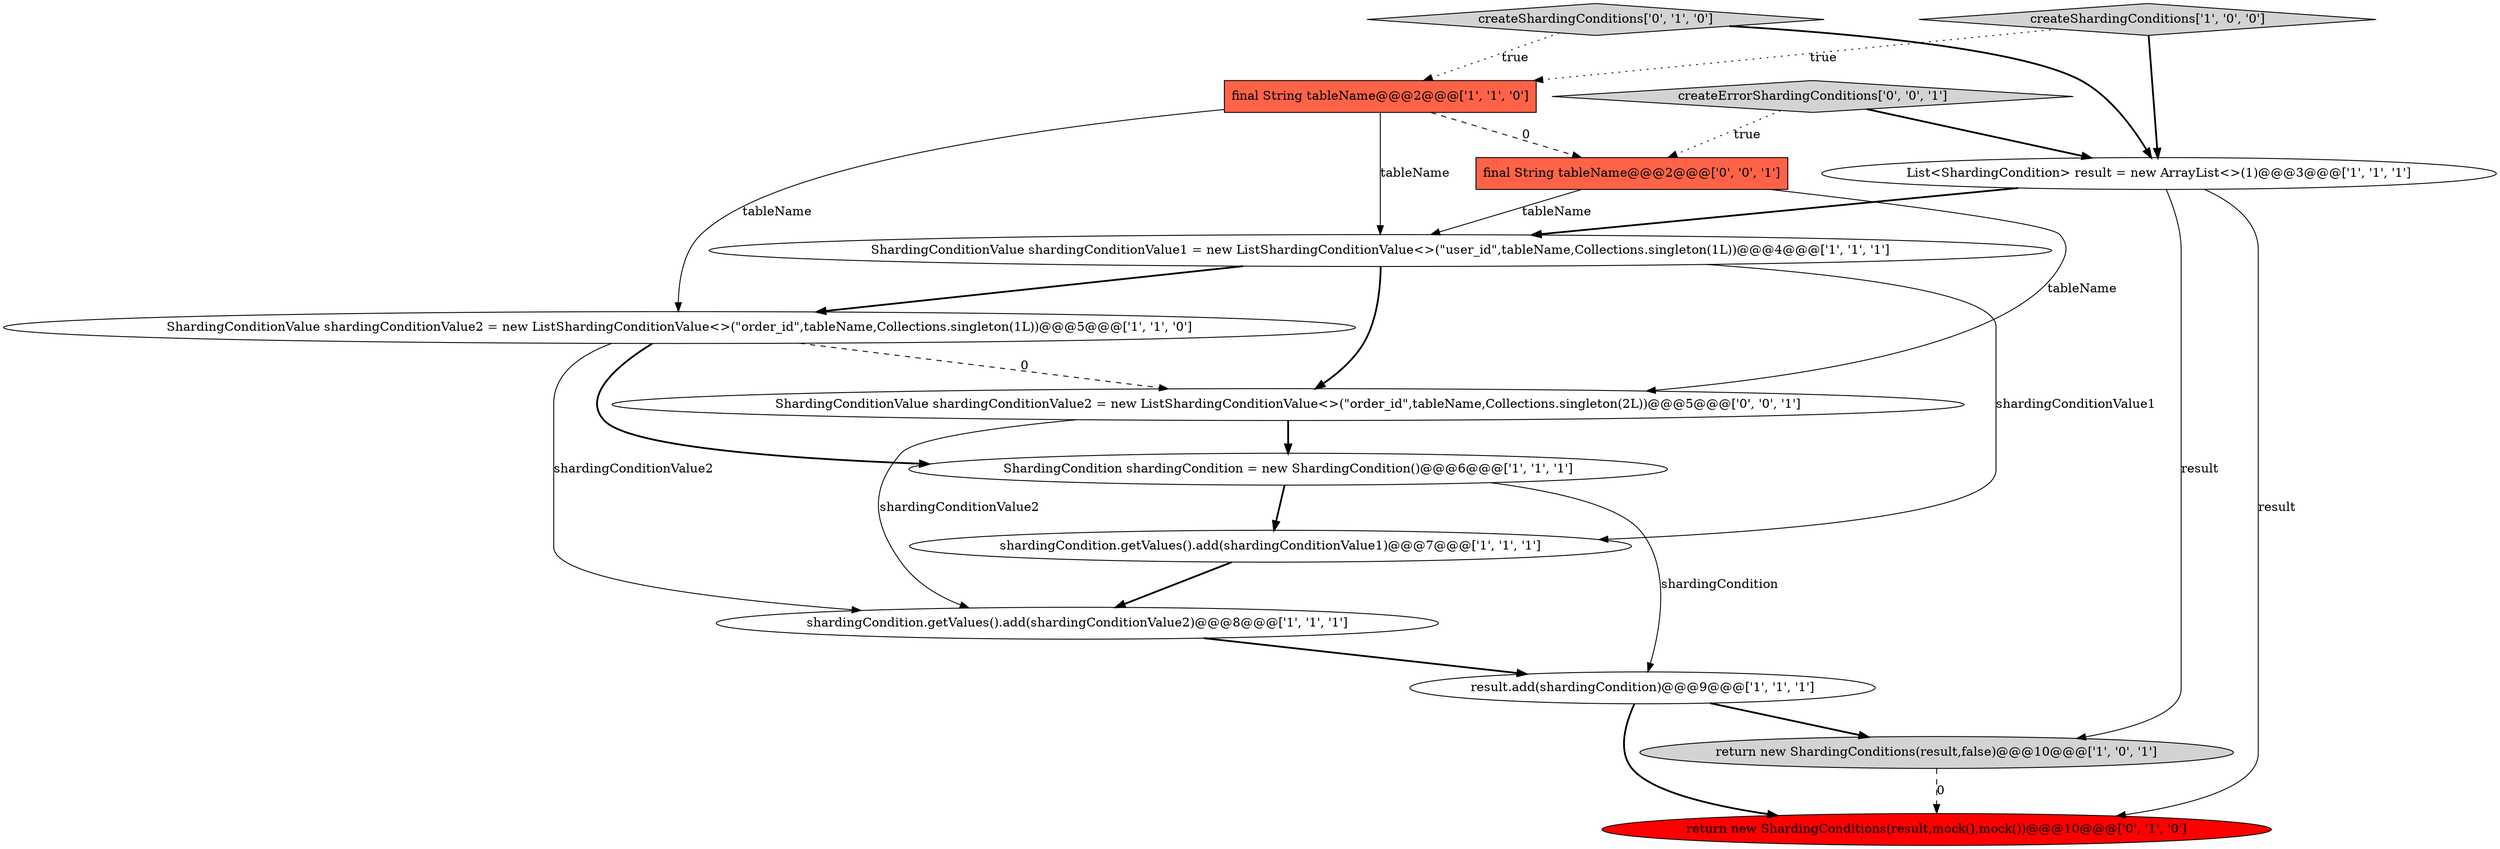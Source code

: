 digraph {
6 [style = filled, label = "ShardingConditionValue shardingConditionValue1 = new ListShardingConditionValue<>(\"user_id\",tableName,Collections.singleton(1L))@@@4@@@['1', '1', '1']", fillcolor = white, shape = ellipse image = "AAA0AAABBB1BBB"];
9 [style = filled, label = "createShardingConditions['1', '0', '0']", fillcolor = lightgray, shape = diamond image = "AAA0AAABBB1BBB"];
7 [style = filled, label = "return new ShardingConditions(result,false)@@@10@@@['1', '0', '1']", fillcolor = lightgray, shape = ellipse image = "AAA0AAABBB1BBB"];
8 [style = filled, label = "shardingCondition.getValues().add(shardingConditionValue1)@@@7@@@['1', '1', '1']", fillcolor = white, shape = ellipse image = "AAA0AAABBB1BBB"];
12 [style = filled, label = "final String tableName@@@2@@@['0', '0', '1']", fillcolor = tomato, shape = box image = "AAA0AAABBB3BBB"];
0 [style = filled, label = "result.add(shardingCondition)@@@9@@@['1', '1', '1']", fillcolor = white, shape = ellipse image = "AAA0AAABBB1BBB"];
3 [style = filled, label = "ShardingCondition shardingCondition = new ShardingCondition()@@@6@@@['1', '1', '1']", fillcolor = white, shape = ellipse image = "AAA0AAABBB1BBB"];
4 [style = filled, label = "ShardingConditionValue shardingConditionValue2 = new ListShardingConditionValue<>(\"order_id\",tableName,Collections.singleton(1L))@@@5@@@['1', '1', '0']", fillcolor = white, shape = ellipse image = "AAA0AAABBB1BBB"];
5 [style = filled, label = "shardingCondition.getValues().add(shardingConditionValue2)@@@8@@@['1', '1', '1']", fillcolor = white, shape = ellipse image = "AAA0AAABBB1BBB"];
11 [style = filled, label = "return new ShardingConditions(result,mock(),mock())@@@10@@@['0', '1', '0']", fillcolor = red, shape = ellipse image = "AAA1AAABBB2BBB"];
14 [style = filled, label = "createErrorShardingConditions['0', '0', '1']", fillcolor = lightgray, shape = diamond image = "AAA0AAABBB3BBB"];
10 [style = filled, label = "createShardingConditions['0', '1', '0']", fillcolor = lightgray, shape = diamond image = "AAA0AAABBB2BBB"];
1 [style = filled, label = "final String tableName@@@2@@@['1', '1', '0']", fillcolor = tomato, shape = box image = "AAA0AAABBB1BBB"];
2 [style = filled, label = "List<ShardingCondition> result = new ArrayList<>(1)@@@3@@@['1', '1', '1']", fillcolor = white, shape = ellipse image = "AAA0AAABBB1BBB"];
13 [style = filled, label = "ShardingConditionValue shardingConditionValue2 = new ListShardingConditionValue<>(\"order_id\",tableName,Collections.singleton(2L))@@@5@@@['0', '0', '1']", fillcolor = white, shape = ellipse image = "AAA0AAABBB3BBB"];
4->3 [style = bold, label=""];
1->4 [style = solid, label="tableName"];
3->0 [style = solid, label="shardingCondition"];
14->12 [style = dotted, label="true"];
1->6 [style = solid, label="tableName"];
9->2 [style = bold, label=""];
2->6 [style = bold, label=""];
7->11 [style = dashed, label="0"];
0->11 [style = bold, label=""];
13->5 [style = solid, label="shardingConditionValue2"];
12->6 [style = solid, label="tableName"];
2->7 [style = solid, label="result"];
0->7 [style = bold, label=""];
2->11 [style = solid, label="result"];
12->13 [style = solid, label="tableName"];
1->12 [style = dashed, label="0"];
6->4 [style = bold, label=""];
8->5 [style = bold, label=""];
5->0 [style = bold, label=""];
13->3 [style = bold, label=""];
3->8 [style = bold, label=""];
6->13 [style = bold, label=""];
9->1 [style = dotted, label="true"];
10->2 [style = bold, label=""];
14->2 [style = bold, label=""];
10->1 [style = dotted, label="true"];
4->13 [style = dashed, label="0"];
4->5 [style = solid, label="shardingConditionValue2"];
6->8 [style = solid, label="shardingConditionValue1"];
}
